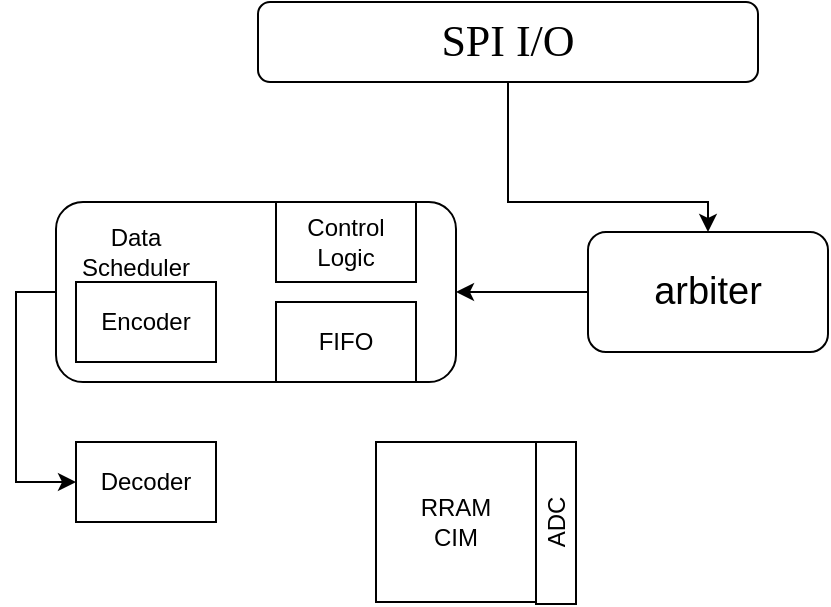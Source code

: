 <mxfile version="24.7.17">
  <diagram name="第 1 页" id="aXQQuOtkRS8TvUPB2Q-p">
    <mxGraphModel dx="794" dy="446" grid="1" gridSize="10" guides="1" tooltips="1" connect="1" arrows="0" fold="1" page="1" pageScale="1" pageWidth="827" pageHeight="1169" math="0" shadow="0">
      <root>
        <mxCell id="0" />
        <mxCell id="1" parent="0" />
        <mxCell id="yFsxWnC4twTi9RpUh4xe-1" value="&lt;font face=&quot;Times New Roman&quot; style=&quot;font-size: 22px;&quot;&gt;SPI I/O&lt;/font&gt;" style="rounded=1;whiteSpace=wrap;html=1;" vertex="1" parent="1">
          <mxGeometry x="315" y="200" width="250" height="40" as="geometry" />
        </mxCell>
        <mxCell id="yFsxWnC4twTi9RpUh4xe-10" style="edgeStyle=orthogonalEdgeStyle;rounded=0;orthogonalLoop=1;jettySize=auto;html=1;exitX=0.5;exitY=1;exitDx=0;exitDy=0;entryX=0.5;entryY=0;entryDx=0;entryDy=0;" edge="1" parent="1" source="yFsxWnC4twTi9RpUh4xe-1" target="yFsxWnC4twTi9RpUh4xe-9">
          <mxGeometry relative="1" as="geometry">
            <mxPoint x="440" y="280" as="sourcePoint" />
            <Array as="points">
              <mxPoint x="440" y="300" />
              <mxPoint x="540" y="300" />
            </Array>
          </mxGeometry>
        </mxCell>
        <mxCell id="yFsxWnC4twTi9RpUh4xe-14" style="edgeStyle=orthogonalEdgeStyle;rounded=0;orthogonalLoop=1;jettySize=auto;html=1;exitX=0;exitY=0.5;exitDx=0;exitDy=0;entryX=0;entryY=0.5;entryDx=0;entryDy=0;" edge="1" parent="1" source="yFsxWnC4twTi9RpUh4xe-4" target="yFsxWnC4twTi9RpUh4xe-13">
          <mxGeometry relative="1" as="geometry" />
        </mxCell>
        <mxCell id="yFsxWnC4twTi9RpUh4xe-4" value="" style="rounded=1;whiteSpace=wrap;html=1;" vertex="1" parent="1">
          <mxGeometry x="214" y="300" width="200" height="90" as="geometry" />
        </mxCell>
        <mxCell id="yFsxWnC4twTi9RpUh4xe-5" value="Data Scheduler" style="text;html=1;align=center;verticalAlign=middle;whiteSpace=wrap;rounded=0;" vertex="1" parent="1">
          <mxGeometry x="224" y="310" width="60" height="30" as="geometry" />
        </mxCell>
        <mxCell id="yFsxWnC4twTi9RpUh4xe-6" value="FIFO" style="rounded=0;whiteSpace=wrap;html=1;" vertex="1" parent="1">
          <mxGeometry x="324" y="350" width="70" height="40" as="geometry" />
        </mxCell>
        <mxCell id="yFsxWnC4twTi9RpUh4xe-7" value="Encoder" style="rounded=0;whiteSpace=wrap;html=1;" vertex="1" parent="1">
          <mxGeometry x="224" y="340" width="70" height="40" as="geometry" />
        </mxCell>
        <mxCell id="yFsxWnC4twTi9RpUh4xe-8" value="Control Logic" style="rounded=0;whiteSpace=wrap;html=1;" vertex="1" parent="1">
          <mxGeometry x="324" y="300" width="70" height="40" as="geometry" />
        </mxCell>
        <mxCell id="yFsxWnC4twTi9RpUh4xe-12" style="edgeStyle=orthogonalEdgeStyle;rounded=0;orthogonalLoop=1;jettySize=auto;html=1;exitX=0;exitY=0.5;exitDx=0;exitDy=0;entryX=1;entryY=0.5;entryDx=0;entryDy=0;" edge="1" parent="1" source="yFsxWnC4twTi9RpUh4xe-9" target="yFsxWnC4twTi9RpUh4xe-4">
          <mxGeometry relative="1" as="geometry" />
        </mxCell>
        <mxCell id="yFsxWnC4twTi9RpUh4xe-9" value="&lt;font style=&quot;font-size: 19px;&quot;&gt;arbiter&lt;/font&gt;" style="rounded=1;whiteSpace=wrap;html=1;" vertex="1" parent="1">
          <mxGeometry x="480" y="315" width="120" height="60" as="geometry" />
        </mxCell>
        <mxCell id="yFsxWnC4twTi9RpUh4xe-13" value="Decoder" style="rounded=0;whiteSpace=wrap;html=1;" vertex="1" parent="1">
          <mxGeometry x="224" y="420" width="70" height="40" as="geometry" />
        </mxCell>
        <mxCell id="yFsxWnC4twTi9RpUh4xe-15" value="RRAM&lt;div&gt;CIM&lt;/div&gt;" style="whiteSpace=wrap;html=1;aspect=fixed;" vertex="1" parent="1">
          <mxGeometry x="374" y="420" width="80" height="80" as="geometry" />
        </mxCell>
        <mxCell id="yFsxWnC4twTi9RpUh4xe-17" value="ADC" style="rounded=0;whiteSpace=wrap;html=1;rotation=-90;" vertex="1" parent="1">
          <mxGeometry x="423.5" y="450.5" width="81" height="20" as="geometry" />
        </mxCell>
      </root>
    </mxGraphModel>
  </diagram>
</mxfile>
